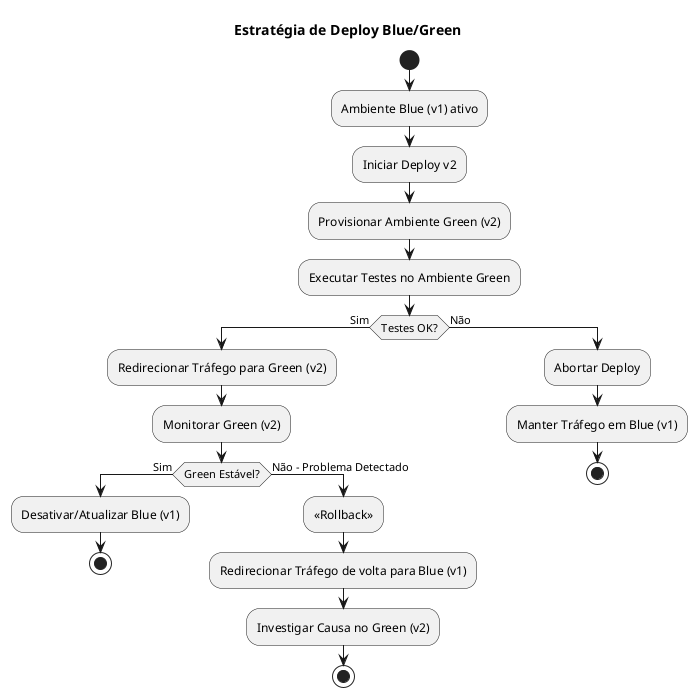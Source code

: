 @startuml Blue_Green_Deploy
title Estratégia de Deploy Blue/Green

start
:Ambiente Blue (v1) ativo;
:Iniciar Deploy v2;
:Provisionar Ambiente Green (v2);
:Executar Testes no Ambiente Green;
if (Testes OK?) then (Sim)
  :Redirecionar Tráfego para Green (v2);
  :Monitorar Green (v2);
  if (Green Estável?) then (Sim)
    :Desativar/Atualizar Blue (v1);
    stop
  else (Não - Problema Detectado)
    :<<Rollback>>;
    :Redirecionar Tráfego de volta para Blue (v1);
    :Investigar Causa no Green (v2);
    stop
  endif
else (Não)
  :Abortar Deploy;
  :Manter Tráfego em Blue (v1);
  stop
endif

@enduml